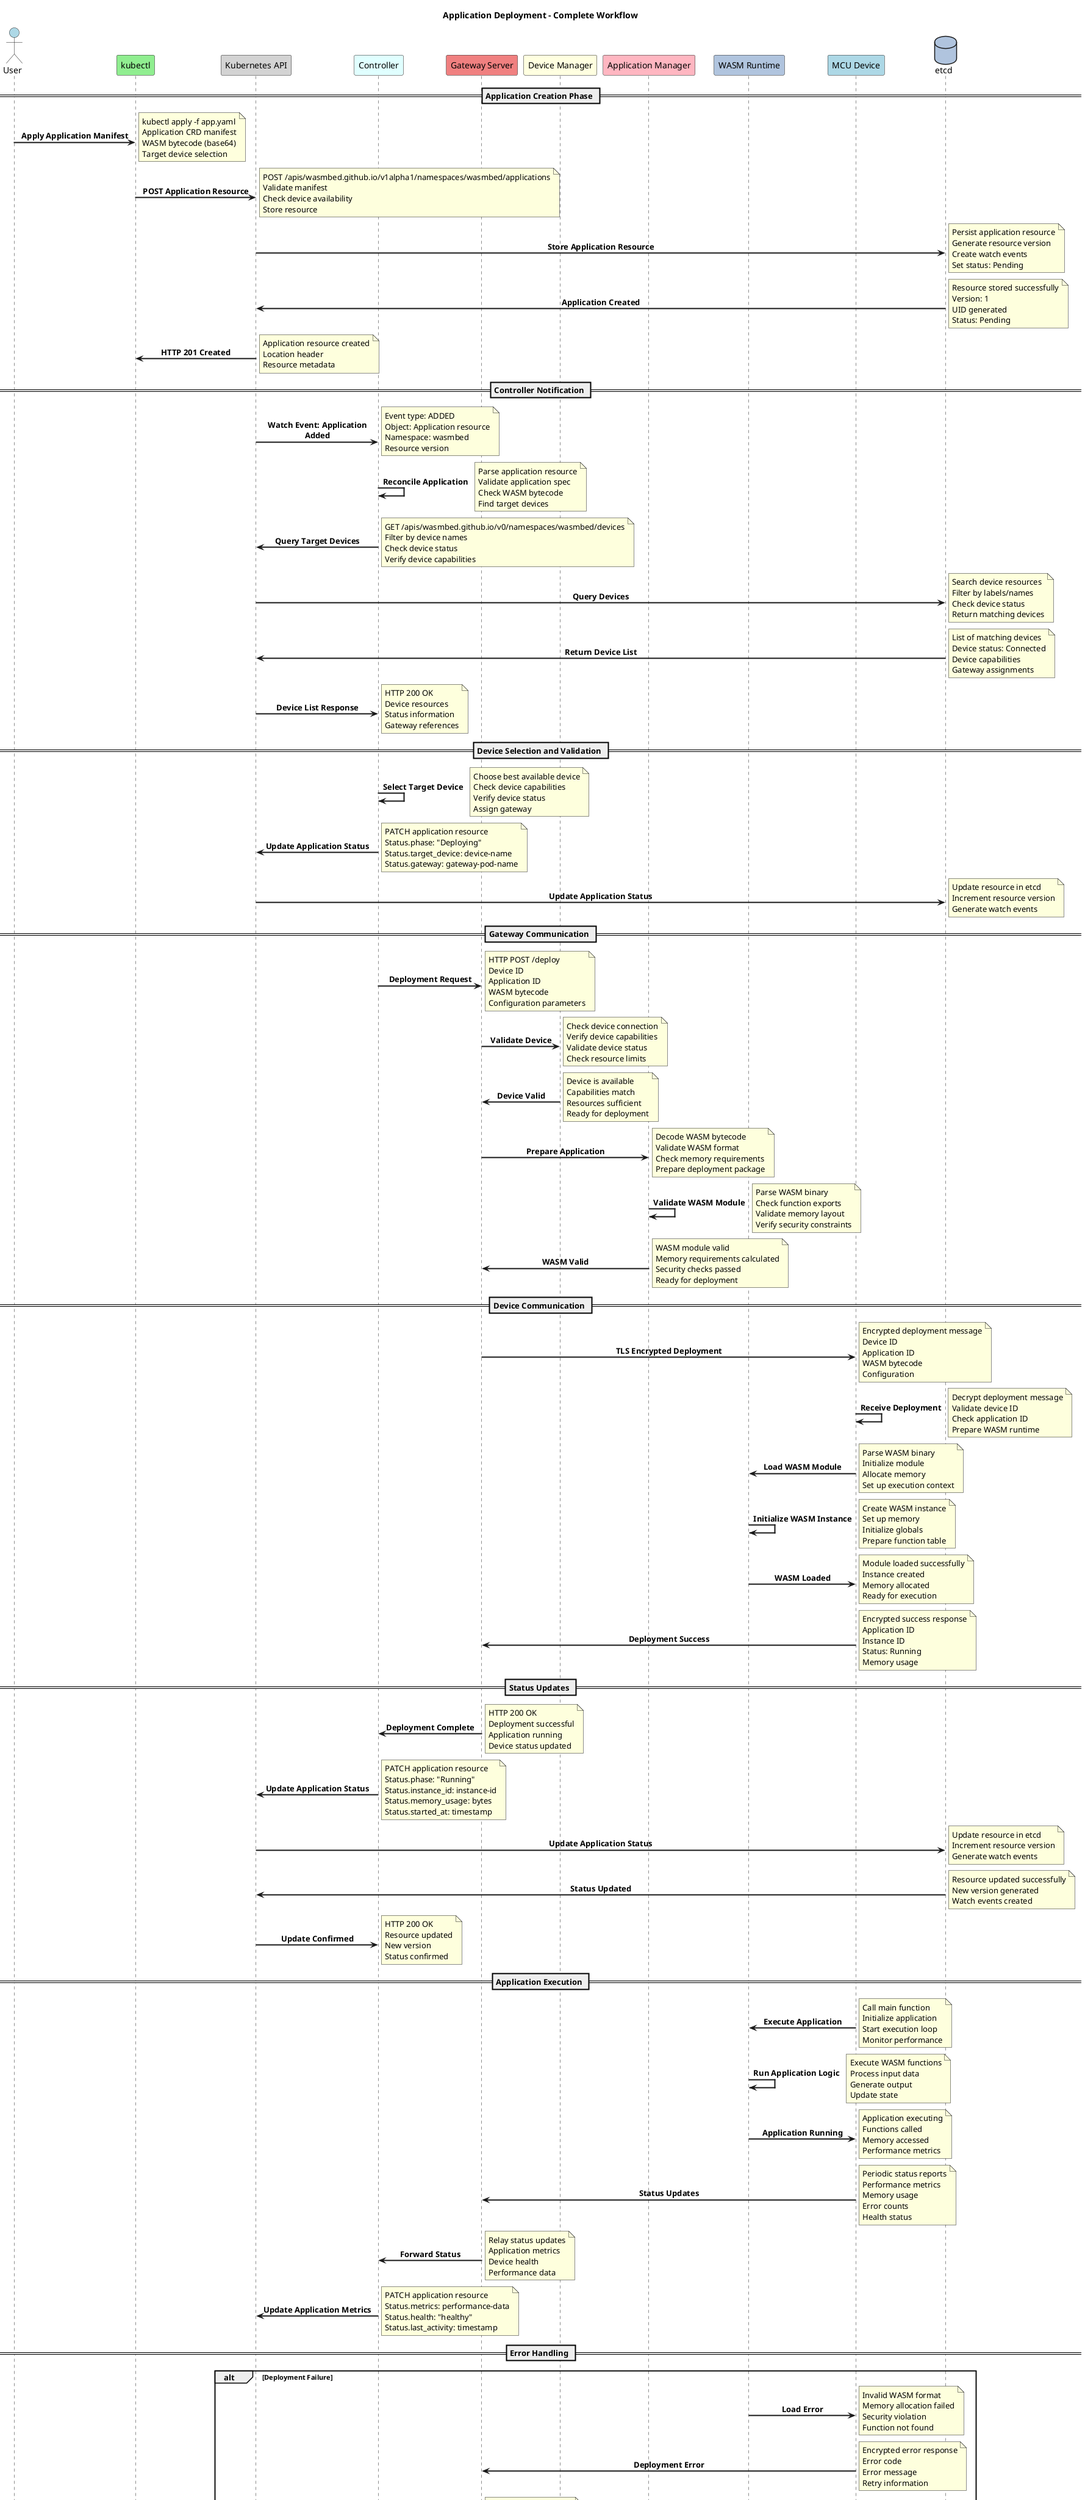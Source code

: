 ' SPDX-License-Identifier: CC-BY-4.0
' Copyright © 2025 Wasmbed contributors

@startuml
title Application Deployment - Complete Workflow

skinparam wrapMessageWidth 200
skinparam sequenceMessageAlign center
skinparam sequenceArrowThickness 2
skinparam sequenceLifeLineBackgroundColor #E8F4FD
skinparam sequenceActorBackgroundColor #D4E6F1
skinparam sequenceParticipantBackgroundColor #F8F9FA

actor "User" as USER #LightBlue
participant "kubectl" as KUBECTL #LightGreen
participant "Kubernetes API" as K8S_API #LightGray
participant "Controller" as CONTROLLER #LightCyan
participant "Gateway Server" as GATEWAY #LightCoral
participant "Device Manager" as DEV_MGR #LightYellow
participant "Application Manager" as APP_MGR #LightPink
participant "WASM Runtime" as WASM_RT #LightSteelBlue
participant "MCU Device" as MCU #LightBlue
database "etcd" as ETCD #LightSteelBlue

== Application Creation Phase ==

USER -> KUBECTL : **Apply Application Manifest**
note right : kubectl apply -f app.yaml\nApplication CRD manifest\nWASM bytecode (base64)\nTarget device selection

KUBECTL -> K8S_API : **POST Application Resource**
note right : POST /apis/wasmbed.github.io/v1alpha1/namespaces/wasmbed/applications\nValidate manifest\nCheck device availability\nStore resource

K8S_API -> ETCD : **Store Application Resource**
note right : Persist application resource\nGenerate resource version\nCreate watch events\nSet status: Pending

ETCD -> K8S_API : **Application Created**
note right : Resource stored successfully\nVersion: 1\nUID generated\nStatus: Pending

K8S_API -> KUBECTL : **HTTP 201 Created**
note right : Application resource created\nLocation header\nResource metadata

== Controller Notification ==

K8S_API -> CONTROLLER : **Watch Event: Application Added**
note right : Event type: ADDED\nObject: Application resource\nNamespace: wasmbed\nResource version

CONTROLLER -> CONTROLLER : **Reconcile Application**
note right : Parse application resource\nValidate application spec\nCheck WASM bytecode\nFind target devices

CONTROLLER -> K8S_API : **Query Target Devices**
note right : GET /apis/wasmbed.github.io/v0/namespaces/wasmbed/devices\nFilter by device names\nCheck device status\nVerify device capabilities

K8S_API -> ETCD : **Query Devices**
note right : Search device resources\nFilter by labels/names\nCheck device status\nReturn matching devices

ETCD -> K8S_API : **Return Device List**
note right : List of matching devices\nDevice status: Connected\nDevice capabilities\nGateway assignments

K8S_API -> CONTROLLER : **Device List Response**
note right : HTTP 200 OK\nDevice resources\nStatus information\nGateway references

== Device Selection and Validation ==

CONTROLLER -> CONTROLLER : **Select Target Device**
note right : Choose best available device\nCheck device capabilities\nVerify device status\nAssign gateway

CONTROLLER -> K8S_API : **Update Application Status**
note right : PATCH application resource\nStatus.phase: "Deploying"\nStatus.target_device: device-name\nStatus.gateway: gateway-pod-name

K8S_API -> ETCD : **Update Application Status**
note right : Update resource in etcd\nIncrement resource version\nGenerate watch events

== Gateway Communication ==

CONTROLLER -> GATEWAY : **Deployment Request**
note right : HTTP POST /deploy\nDevice ID\nApplication ID\nWASM bytecode\nConfiguration parameters

GATEWAY -> DEV_MGR : **Validate Device**
note right : Check device connection\nVerify device capabilities\nValidate device status\nCheck resource limits

DEV_MGR -> GATEWAY : **Device Valid**
note right : Device is available\nCapabilities match\nResources sufficient\nReady for deployment

GATEWAY -> APP_MGR : **Prepare Application**
note right : Decode WASM bytecode\nValidate WASM format\nCheck memory requirements\nPrepare deployment package

APP_MGR -> APP_MGR : **Validate WASM Module**
note right : Parse WASM binary\nCheck function exports\nValidate memory layout\nVerify security constraints

APP_MGR -> GATEWAY : **WASM Valid**
note right : WASM module valid\nMemory requirements calculated\nSecurity checks passed\nReady for deployment

== Device Communication ==

GATEWAY -> MCU : **TLS Encrypted Deployment**
note right : Encrypted deployment message\nDevice ID\nApplication ID\nWASM bytecode\nConfiguration

MCU -> MCU : **Receive Deployment**
note right : Decrypt deployment message\nValidate device ID\nCheck application ID\nPrepare WASM runtime

MCU -> WASM_RT : **Load WASM Module**
note right : Parse WASM binary\nInitialize module\nAllocate memory\nSet up execution context

WASM_RT -> WASM_RT : **Initialize WASM Instance**
note right : Create WASM instance\nSet up memory\nInitialize globals\nPrepare function table

WASM_RT -> MCU : **WASM Loaded**
note right : Module loaded successfully\nInstance created\nMemory allocated\nReady for execution

MCU -> GATEWAY : **Deployment Success**
note right : Encrypted success response\nApplication ID\nInstance ID\nStatus: Running\nMemory usage

== Status Updates ==

GATEWAY -> CONTROLLER : **Deployment Complete**
note right : HTTP 200 OK\nDeployment successful\nApplication running\nDevice status updated

CONTROLLER -> K8S_API : **Update Application Status**
note right : PATCH application resource\nStatus.phase: "Running"\nStatus.instance_id: instance-id\nStatus.memory_usage: bytes\nStatus.started_at: timestamp

K8S_API -> ETCD : **Update Application Status**
note right : Update resource in etcd\nIncrement resource version\nGenerate watch events

ETCD -> K8S_API : **Status Updated**
note right : Resource updated successfully\nNew version generated\nWatch events created

K8S_API -> CONTROLLER : **Update Confirmed**
note right : HTTP 200 OK\nResource updated\nNew version\nStatus confirmed

== Application Execution ==

MCU -> WASM_RT : **Execute Application**
note right : Call main function\nInitialize application\nStart execution loop\nMonitor performance

WASM_RT -> WASM_RT : **Run Application Logic**
note right : Execute WASM functions\nProcess input data\nGenerate output\nUpdate state

WASM_RT -> MCU : **Application Running**
note right : Application executing\nFunctions called\nMemory accessed\nPerformance metrics

MCU -> GATEWAY : **Status Updates**
note right : Periodic status reports\nPerformance metrics\nMemory usage\nError counts\nHealth status

GATEWAY -> CONTROLLER : **Forward Status**
note right : Relay status updates\nApplication metrics\nDevice health\nPerformance data

CONTROLLER -> K8S_API : **Update Application Metrics**
note right : PATCH application resource\nStatus.metrics: performance-data\nStatus.health: "healthy"\nStatus.last_activity: timestamp

== Error Handling ==

alt **Deployment Failure**
    WASM_RT -> MCU : **Load Error**
    note right : Invalid WASM format\nMemory allocation failed\nSecurity violation\nFunction not found
    
    MCU -> GATEWAY : **Deployment Error**
    note right : Encrypted error response\nError code\nError message\nRetry information
    
    GATEWAY -> CONTROLLER : **Deployment Failed**
    note right : HTTP 400 Bad Request\nError details\nFailure reason\nSuggested actions
    
    CONTROLLER -> K8S_API : **Update Application Status**
    note right : PATCH application resource\nStatus.phase: "Failed"\nStatus.error: error-message\nStatus.retry_count: count
end

alt **Device Unavailable**
    CONTROLLER -> CONTROLLER : **No Available Devices**
    note right : No matching devices found\nAll devices busy\nDevice capabilities insufficient\nDevice offline
    
    CONTROLLER -> K8S_API : **Update Application Status**
    note right : PATCH application resource\nStatus.phase: "Failed"\nStatus.error: "No available devices"\nStatus.retry_after: timestamp
end

alt **Application Crash**
    WASM_RT -> MCU : **Application Error**
    note right : Runtime error\nMemory access violation\nFunction call failed\nStack overflow
    
    MCU -> GATEWAY : **Error Report**
    note right : Encrypted error report\nError details\nStack trace\nMemory state
    
    GATEWAY -> CONTROLLER : **Forward Error**
    note right : Relay error report\nApplication crashed\nError details\nRecovery options
    
    CONTROLLER -> K8S_API : **Update Application Status**
    note right : PATCH application resource\nStatus.phase: "Failed"\nStatus.error: error-details\nStatus.crash_count: count
end

@enduml

